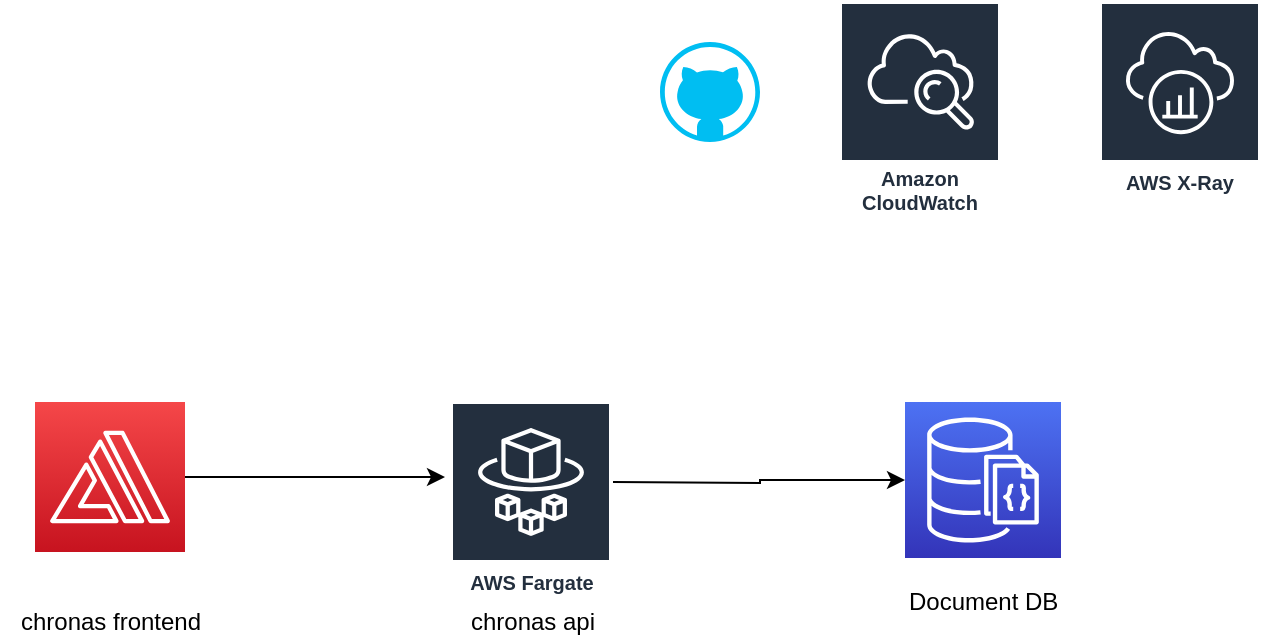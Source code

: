 <mxfile version="12.4.8" type="device"><diagram id="ndsXGZxaNkqWbkOhwRmL" name="Page-1"><mxGraphModel dx="1018" dy="515" grid="1" gridSize="10" guides="1" tooltips="1" connect="1" arrows="1" fold="1" page="1" pageScale="1" pageWidth="827" pageHeight="1169" math="0" shadow="0"><root><mxCell id="0"/><mxCell id="1" parent="0"/><mxCell id="G9uRUjHNCsXKGWqSHSWJ-7" style="edgeStyle=orthogonalEdgeStyle;rounded=0;orthogonalLoop=1;jettySize=auto;html=1;" edge="1" parent="1" source="G9uRUjHNCsXKGWqSHSWJ-1"><mxGeometry relative="1" as="geometry"><mxPoint x="352.5" y="257.5" as="targetPoint"/></mxGeometry></mxCell><mxCell id="G9uRUjHNCsXKGWqSHSWJ-1" value="" style="outlineConnect=0;fontColor=#232F3E;gradientColor=#F54749;gradientDirection=north;fillColor=#C7131F;strokeColor=#ffffff;dashed=0;verticalLabelPosition=bottom;verticalAlign=top;align=center;html=1;fontSize=12;fontStyle=0;aspect=fixed;shape=mxgraph.aws4.resourceIcon;resIcon=mxgraph.aws4.amplify;" vertex="1" parent="1"><mxGeometry x="147.5" y="220" width="75" height="75" as="geometry"/></mxCell><mxCell id="G9uRUjHNCsXKGWqSHSWJ-2" value="chronas frontend" style="text;html=1;align=center;verticalAlign=middle;resizable=0;points=[];autosize=1;" vertex="1" parent="1"><mxGeometry x="130" y="320" width="110" height="20" as="geometry"/></mxCell><mxCell id="G9uRUjHNCsXKGWqSHSWJ-8" style="edgeStyle=orthogonalEdgeStyle;rounded=0;orthogonalLoop=1;jettySize=auto;html=1;" edge="1" parent="1" target="G9uRUjHNCsXKGWqSHSWJ-5"><mxGeometry relative="1" as="geometry"><mxPoint x="436.5" y="260" as="sourcePoint"/></mxGeometry></mxCell><mxCell id="G9uRUjHNCsXKGWqSHSWJ-4" value="chronas api" style="text;html=1;align=center;verticalAlign=middle;resizable=0;points=[];autosize=1;" vertex="1" parent="1"><mxGeometry x="355.5" y="320" width="80" height="20" as="geometry"/></mxCell><mxCell id="G9uRUjHNCsXKGWqSHSWJ-5" value="" style="outlineConnect=0;fontColor=#232F3E;gradientColor=#4D72F3;gradientDirection=north;fillColor=#3334B9;strokeColor=#ffffff;dashed=0;verticalLabelPosition=bottom;verticalAlign=top;align=center;html=1;fontSize=12;fontStyle=0;aspect=fixed;shape=mxgraph.aws4.resourceIcon;resIcon=mxgraph.aws4.documentdb_with_mongodb_compatibility;" vertex="1" parent="1"><mxGeometry x="582.5" y="220" width="78" height="78" as="geometry"/></mxCell><mxCell id="G9uRUjHNCsXKGWqSHSWJ-6" value="Document DB&amp;nbsp;" style="text;html=1;align=center;verticalAlign=middle;resizable=0;points=[];autosize=1;" vertex="1" parent="1"><mxGeometry x="577.5" y="310" width="90" height="20" as="geometry"/></mxCell><mxCell id="G9uRUjHNCsXKGWqSHSWJ-11" value="AWS Fargate" style="outlineConnect=0;fontColor=#232F3E;gradientColor=none;strokeColor=#ffffff;fillColor=#232F3E;dashed=0;verticalLabelPosition=middle;verticalAlign=bottom;align=center;html=1;whiteSpace=wrap;fontSize=10;fontStyle=1;spacing=3;shape=mxgraph.aws4.productIcon;prIcon=mxgraph.aws4.fargate;" vertex="1" parent="1"><mxGeometry x="355.5" y="220" width="80" height="100" as="geometry"/></mxCell><mxCell id="G9uRUjHNCsXKGWqSHSWJ-13" value="Amazon CloudWatch" style="outlineConnect=0;fontColor=#232F3E;gradientColor=none;strokeColor=#ffffff;fillColor=#232F3E;dashed=0;verticalLabelPosition=middle;verticalAlign=bottom;align=center;html=1;whiteSpace=wrap;fontSize=10;fontStyle=1;spacing=3;shape=mxgraph.aws4.productIcon;prIcon=mxgraph.aws4.cloudwatch;" vertex="1" parent="1"><mxGeometry x="550" y="20" width="80" height="110" as="geometry"/></mxCell><mxCell id="G9uRUjHNCsXKGWqSHSWJ-14" value="AWS X-Ray" style="outlineConnect=0;fontColor=#232F3E;gradientColor=none;strokeColor=#ffffff;fillColor=#232F3E;dashed=0;verticalLabelPosition=middle;verticalAlign=bottom;align=center;html=1;whiteSpace=wrap;fontSize=10;fontStyle=1;spacing=3;shape=mxgraph.aws4.productIcon;prIcon=mxgraph.aws4.xray;" vertex="1" parent="1"><mxGeometry x="680" y="20" width="80" height="100" as="geometry"/></mxCell><mxCell id="G9uRUjHNCsXKGWqSHSWJ-15" value="" style="verticalLabelPosition=bottom;html=1;verticalAlign=top;align=center;strokeColor=none;fillColor=#00BEF2;shape=mxgraph.azure.github_code;pointerEvents=1;" vertex="1" parent="1"><mxGeometry x="460" y="40" width="50" height="50" as="geometry"/></mxCell></root></mxGraphModel></diagram></mxfile>